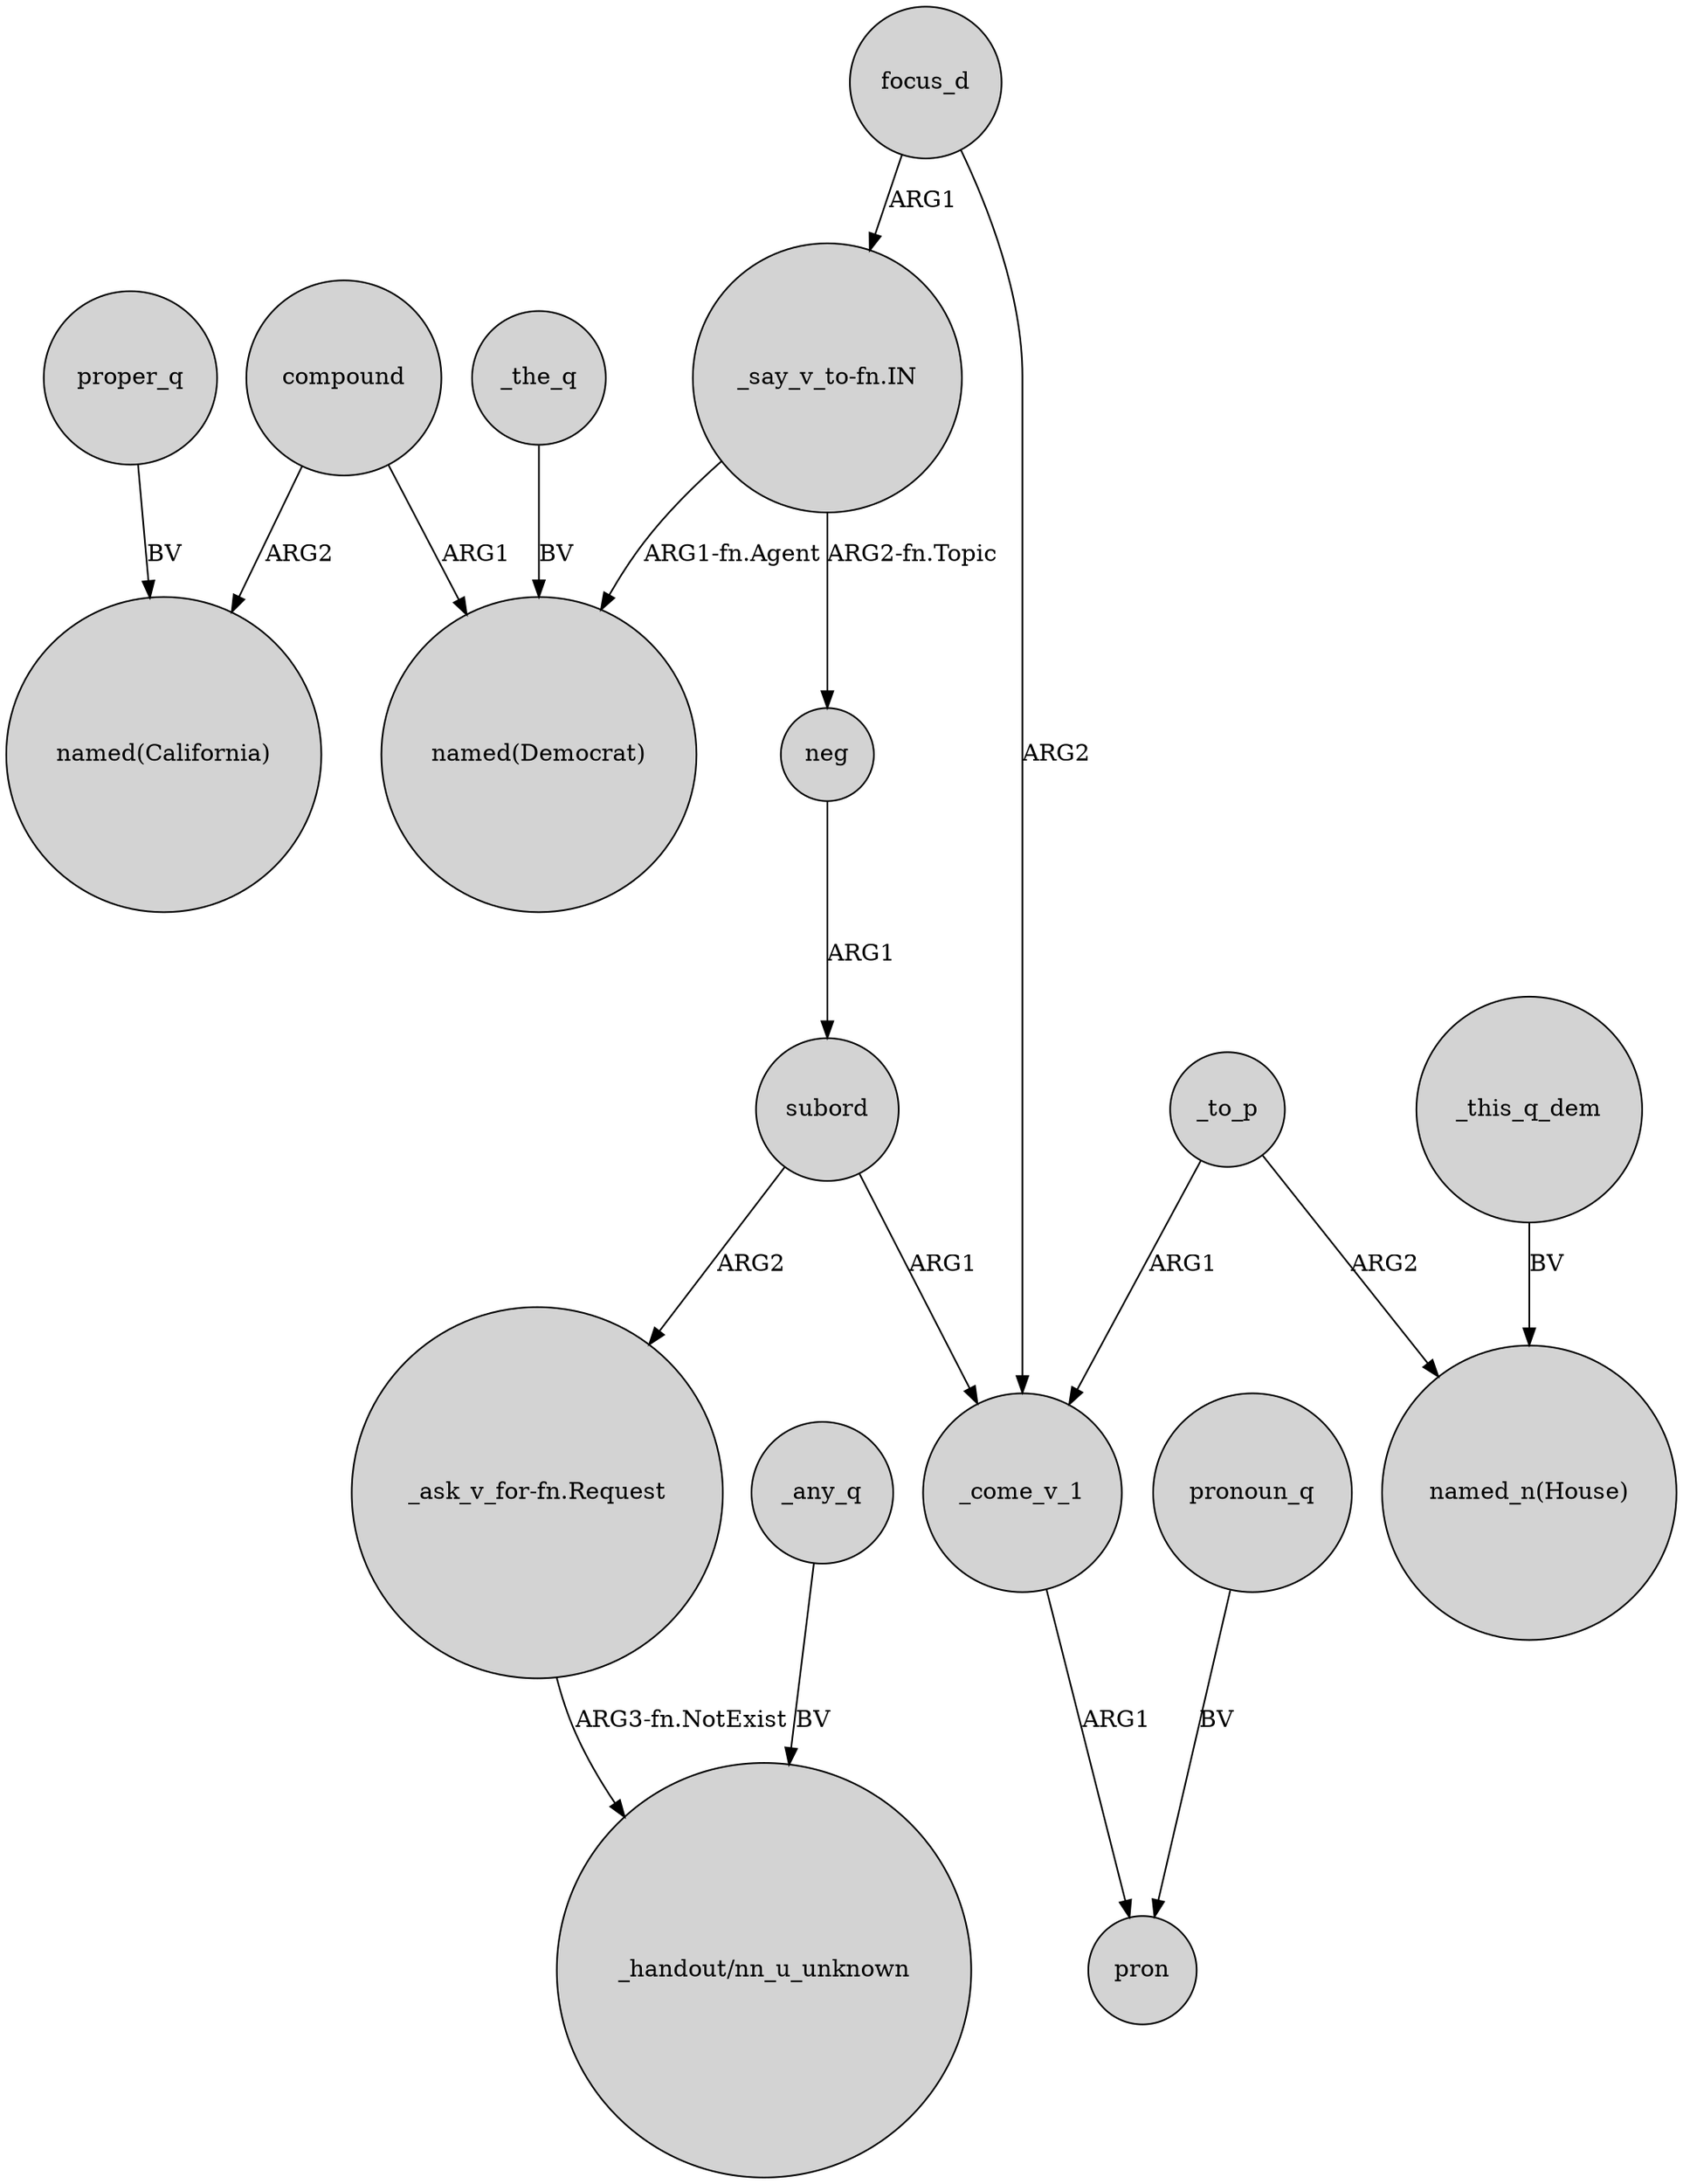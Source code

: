 digraph {
	node [shape=circle style=filled]
	compound -> "named(California)" [label=ARG2]
	_the_q -> "named(Democrat)" [label=BV]
	"_ask_v_for-fn.Request" -> "_handout/nn_u_unknown" [label="ARG3-fn.NotExist"]
	_this_q_dem -> "named_n(House)" [label=BV]
	_come_v_1 -> pron [label=ARG1]
	subord -> _come_v_1 [label=ARG1]
	"_say_v_to-fn.IN" -> neg [label="ARG2-fn.Topic"]
	"_say_v_to-fn.IN" -> "named(Democrat)" [label="ARG1-fn.Agent"]
	proper_q -> "named(California)" [label=BV]
	_to_p -> "named_n(House)" [label=ARG2]
	compound -> "named(Democrat)" [label=ARG1]
	focus_d -> _come_v_1 [label=ARG2]
	_to_p -> _come_v_1 [label=ARG1]
	_any_q -> "_handout/nn_u_unknown" [label=BV]
	neg -> subord [label=ARG1]
	subord -> "_ask_v_for-fn.Request" [label=ARG2]
	focus_d -> "_say_v_to-fn.IN" [label=ARG1]
	pronoun_q -> pron [label=BV]
}
